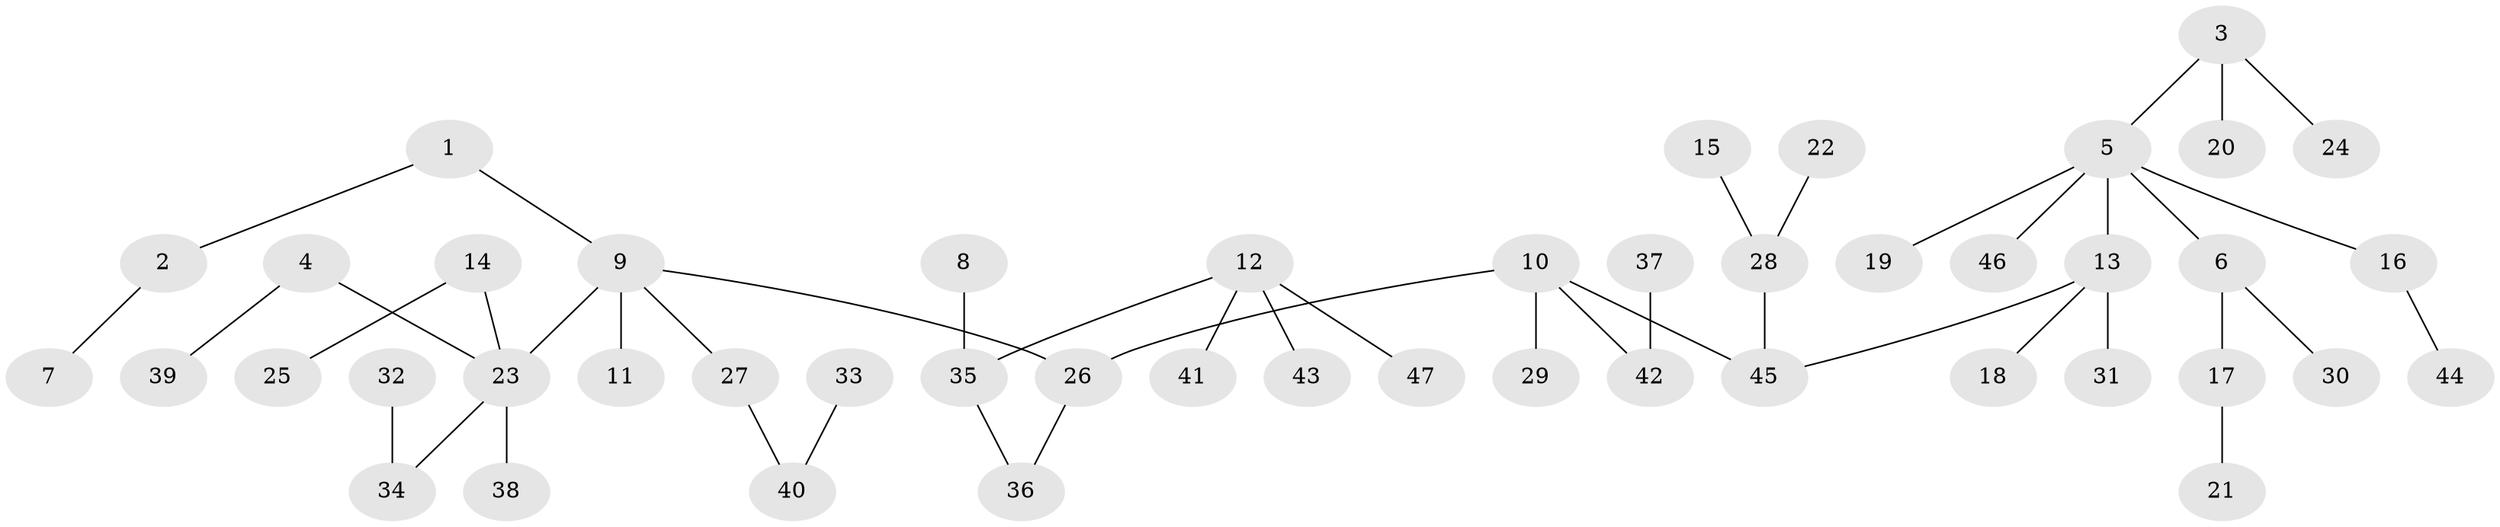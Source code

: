 // original degree distribution, {5: 0.08602150537634409, 3: 0.13978494623655913, 2: 0.20430107526881722, 6: 0.010752688172043012, 4: 0.03225806451612903, 1: 0.5268817204301075}
// Generated by graph-tools (version 1.1) at 2025/02/03/09/25 03:02:20]
// undirected, 47 vertices, 46 edges
graph export_dot {
graph [start="1"]
  node [color=gray90,style=filled];
  1;
  2;
  3;
  4;
  5;
  6;
  7;
  8;
  9;
  10;
  11;
  12;
  13;
  14;
  15;
  16;
  17;
  18;
  19;
  20;
  21;
  22;
  23;
  24;
  25;
  26;
  27;
  28;
  29;
  30;
  31;
  32;
  33;
  34;
  35;
  36;
  37;
  38;
  39;
  40;
  41;
  42;
  43;
  44;
  45;
  46;
  47;
  1 -- 2 [weight=1.0];
  1 -- 9 [weight=1.0];
  2 -- 7 [weight=1.0];
  3 -- 5 [weight=1.0];
  3 -- 20 [weight=1.0];
  3 -- 24 [weight=1.0];
  4 -- 23 [weight=1.0];
  4 -- 39 [weight=1.0];
  5 -- 6 [weight=1.0];
  5 -- 13 [weight=1.0];
  5 -- 16 [weight=1.0];
  5 -- 19 [weight=1.0];
  5 -- 46 [weight=1.0];
  6 -- 17 [weight=1.0];
  6 -- 30 [weight=1.0];
  8 -- 35 [weight=1.0];
  9 -- 11 [weight=1.0];
  9 -- 23 [weight=1.0];
  9 -- 26 [weight=1.0];
  9 -- 27 [weight=1.0];
  10 -- 26 [weight=1.0];
  10 -- 29 [weight=1.0];
  10 -- 42 [weight=1.0];
  10 -- 45 [weight=1.0];
  12 -- 35 [weight=1.0];
  12 -- 41 [weight=1.0];
  12 -- 43 [weight=1.0];
  12 -- 47 [weight=1.0];
  13 -- 18 [weight=1.0];
  13 -- 31 [weight=1.0];
  13 -- 45 [weight=1.0];
  14 -- 23 [weight=1.0];
  14 -- 25 [weight=1.0];
  15 -- 28 [weight=1.0];
  16 -- 44 [weight=1.0];
  17 -- 21 [weight=1.0];
  22 -- 28 [weight=1.0];
  23 -- 34 [weight=1.0];
  23 -- 38 [weight=1.0];
  26 -- 36 [weight=1.0];
  27 -- 40 [weight=1.0];
  28 -- 45 [weight=1.0];
  32 -- 34 [weight=1.0];
  33 -- 40 [weight=1.0];
  35 -- 36 [weight=1.0];
  37 -- 42 [weight=1.0];
}
